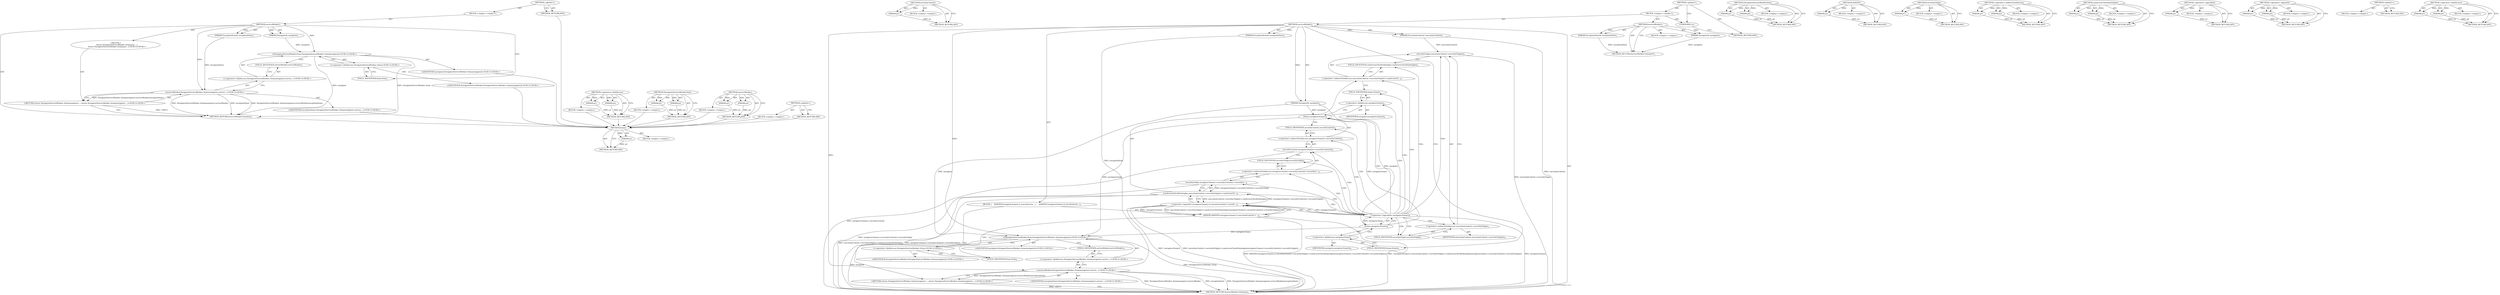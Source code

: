 digraph "&lt;operator&gt;.fieldAccess" {
vulnerable_6 [label=<(METHOD,&lt;global&gt;)<SUB>1</SUB>>];
vulnerable_7 [label=<(BLOCK,&lt;empty&gt;,&lt;empty&gt;)<SUB>1</SUB>>];
vulnerable_8 [label=<(METHOD,serviceWorker)<SUB>1</SUB>>];
vulnerable_9 [label=<(PARAM,Navigator&amp; navigator)<SUB>1</SUB>>];
vulnerable_10 [label=<(PARAM,ExceptionState&amp; exceptionState)<SUB>1</SUB>>];
vulnerable_11 [label="<(BLOCK,{
     return NavigatorServiceWorker::from(navi...,{
     return NavigatorServiceWorker::from(navi...)<SUB>2</SUB>>"];
vulnerable_12 [label="<(RETURN,return NavigatorServiceWorker::from(navigator)....,return NavigatorServiceWorker::from(navigator)....)<SUB>3</SUB>>"];
vulnerable_13 [label="<(serviceWorker,NavigatorServiceWorker::from(navigator).service...)<SUB>3</SUB>>"];
vulnerable_14 [label="<(&lt;operator&gt;.fieldAccess,NavigatorServiceWorker::from(navigator).service...)<SUB>3</SUB>>"];
vulnerable_15 [label="<(NavigatorServiceWorker.from,NavigatorServiceWorker::from(navigator))<SUB>3</SUB>>"];
vulnerable_16 [label="<(&lt;operator&gt;.fieldAccess,NavigatorServiceWorker::from)<SUB>3</SUB>>"];
vulnerable_17 [label="<(IDENTIFIER,NavigatorServiceWorker,NavigatorServiceWorker::from(navigator))<SUB>3</SUB>>"];
vulnerable_18 [label=<(FIELD_IDENTIFIER,from,from)<SUB>3</SUB>>];
vulnerable_19 [label="<(IDENTIFIER,navigator,NavigatorServiceWorker::from(navigator))<SUB>3</SUB>>"];
vulnerable_20 [label=<(FIELD_IDENTIFIER,serviceWorker,serviceWorker)<SUB>3</SUB>>];
vulnerable_21 [label="<(IDENTIFIER,exceptionState,NavigatorServiceWorker::from(navigator).service...)<SUB>3</SUB>>"];
vulnerable_22 [label=<(METHOD_RETURN,ServiceWorkerContainer)<SUB>1</SUB>>];
vulnerable_24 [label=<(METHOD_RETURN,ANY)<SUB>1</SUB>>];
vulnerable_48 [label=<(METHOD,&lt;operator&gt;.fieldAccess)>];
vulnerable_49 [label=<(PARAM,p1)>];
vulnerable_50 [label=<(PARAM,p2)>];
vulnerable_51 [label=<(BLOCK,&lt;empty&gt;,&lt;empty&gt;)>];
vulnerable_52 [label=<(METHOD_RETURN,ANY)>];
vulnerable_53 [label=<(METHOD,NavigatorServiceWorker.from)>];
vulnerable_54 [label=<(PARAM,p1)>];
vulnerable_55 [label=<(PARAM,p2)>];
vulnerable_56 [label=<(BLOCK,&lt;empty&gt;,&lt;empty&gt;)>];
vulnerable_57 [label=<(METHOD_RETURN,ANY)>];
vulnerable_43 [label=<(METHOD,serviceWorker)>];
vulnerable_44 [label=<(PARAM,p1)>];
vulnerable_45 [label=<(PARAM,p2)>];
vulnerable_46 [label=<(BLOCK,&lt;empty&gt;,&lt;empty&gt;)>];
vulnerable_47 [label=<(METHOD_RETURN,ANY)>];
vulnerable_37 [label=<(METHOD,&lt;global&gt;)<SUB>1</SUB>>];
vulnerable_38 [label=<(BLOCK,&lt;empty&gt;,&lt;empty&gt;)>];
vulnerable_39 [label=<(METHOD_RETURN,ANY)>];
fixed_92 [label=<(METHOD,frame)>];
fixed_93 [label=<(PARAM,p1)>];
fixed_94 [label=<(BLOCK,&lt;empty&gt;,&lt;empty&gt;)>];
fixed_95 [label=<(METHOD_RETURN,ANY)>];
fixed_115 [label=<(METHOD,securityContext)>];
fixed_116 [label=<(PARAM,p1)>];
fixed_117 [label=<(BLOCK,&lt;empty&gt;,&lt;empty&gt;)>];
fixed_118 [label=<(METHOD_RETURN,ANY)>];
fixed_6 [label=<(METHOD,&lt;global&gt;)<SUB>1</SUB>>];
fixed_7 [label=<(BLOCK,&lt;empty&gt;,&lt;empty&gt;)<SUB>1</SUB>>];
fixed_8 [label=<(METHOD,serviceWorker)<SUB>1</SUB>>];
fixed_9 [label=<(PARAM,Navigator&amp; navigator)<SUB>1</SUB>>];
fixed_10 [label=<(PARAM,ExceptionState&amp; exceptionState)<SUB>1</SUB>>];
fixed_11 [label=<(BLOCK,&lt;empty&gt;,&lt;empty&gt;)>];
fixed_12 [label=<(METHOD_RETURN,ServiceWorkerContainer*)<SUB>1</SUB>>];
fixed_14 [label=<(UNKNOWN,),))<SUB>1</SUB>>];
fixed_15 [label=<(METHOD,serviceWorker)<SUB>2</SUB>>];
fixed_16 [label=<(PARAM,ExecutionContext* executionContext)<SUB>2</SUB>>];
fixed_17 [label=<(PARAM,Navigator&amp; navigator)<SUB>2</SUB>>];
fixed_18 [label=<(PARAM,ExceptionState&amp; exceptionState)<SUB>2</SUB>>];
fixed_19 [label=<(BLOCK,{
    ASSERT(!navigator.frame() || executionCon...,{
    ASSERT(!navigator.frame() || executionCon...)<SUB>3</SUB>>];
fixed_20 [label=<(ASSERT,ASSERT(!navigator.frame() || executionContext-&gt;...)<SUB>4</SUB>>];
fixed_21 [label=<(&lt;operator&gt;.logicalOr,!navigator.frame() || executionContext-&gt;securit...)<SUB>4</SUB>>];
fixed_22 [label=<(&lt;operator&gt;.logicalNot,!navigator.frame())<SUB>4</SUB>>];
fixed_23 [label=<(frame,navigator.frame())<SUB>4</SUB>>];
fixed_24 [label=<(&lt;operator&gt;.fieldAccess,navigator.frame)<SUB>4</SUB>>];
fixed_25 [label=<(IDENTIFIER,navigator,navigator.frame())<SUB>4</SUB>>];
fixed_26 [label=<(FIELD_IDENTIFIER,frame,frame)<SUB>4</SUB>>];
fixed_27 [label=<(canAccessCheckSuborigins,executionContext-&gt;securityOrigin()-&gt;canAccessCh...)<SUB>4</SUB>>];
fixed_28 [label=<(&lt;operator&gt;.indirectFieldAccess,executionContext-&gt;securityOrigin()-&gt;canAccessCh...)<SUB>4</SUB>>];
fixed_29 [label=<(securityOrigin,executionContext-&gt;securityOrigin())<SUB>4</SUB>>];
fixed_30 [label=<(&lt;operator&gt;.indirectFieldAccess,executionContext-&gt;securityOrigin)<SUB>4</SUB>>];
fixed_31 [label=<(IDENTIFIER,executionContext,executionContext-&gt;securityOrigin())<SUB>4</SUB>>];
fixed_32 [label=<(FIELD_IDENTIFIER,securityOrigin,securityOrigin)<SUB>4</SUB>>];
fixed_33 [label=<(FIELD_IDENTIFIER,canAccessCheckSuborigins,canAccessCheckSuborigins)<SUB>4</SUB>>];
fixed_34 [label=<(securityOrigin,navigator.frame()-&gt;securityContext()-&gt;securityO...)<SUB>4</SUB>>];
fixed_35 [label=<(&lt;operator&gt;.indirectFieldAccess,navigator.frame()-&gt;securityContext()-&gt;securityO...)<SUB>4</SUB>>];
fixed_36 [label=<(securityContext,navigator.frame()-&gt;securityContext())<SUB>4</SUB>>];
fixed_37 [label=<(&lt;operator&gt;.indirectFieldAccess,navigator.frame()-&gt;securityContext)<SUB>4</SUB>>];
fixed_38 [label=<(frame,navigator.frame())<SUB>4</SUB>>];
fixed_39 [label=<(&lt;operator&gt;.fieldAccess,navigator.frame)<SUB>4</SUB>>];
fixed_40 [label=<(IDENTIFIER,navigator,navigator.frame())<SUB>4</SUB>>];
fixed_41 [label=<(FIELD_IDENTIFIER,frame,frame)<SUB>4</SUB>>];
fixed_42 [label=<(FIELD_IDENTIFIER,securityContext,securityContext)<SUB>4</SUB>>];
fixed_43 [label=<(FIELD_IDENTIFIER,securityOrigin,securityOrigin)<SUB>4</SUB>>];
fixed_44 [label="<(RETURN,return NavigatorServiceWorker::from(navigator)....,return NavigatorServiceWorker::from(navigator)....)<SUB>5</SUB>>"];
fixed_45 [label="<(serviceWorker,NavigatorServiceWorker::from(navigator).service...)<SUB>5</SUB>>"];
fixed_46 [label="<(&lt;operator&gt;.fieldAccess,NavigatorServiceWorker::from(navigator).service...)<SUB>5</SUB>>"];
fixed_47 [label="<(NavigatorServiceWorker.from,NavigatorServiceWorker::from(navigator))<SUB>5</SUB>>"];
fixed_48 [label="<(&lt;operator&gt;.fieldAccess,NavigatorServiceWorker::from)<SUB>5</SUB>>"];
fixed_49 [label="<(IDENTIFIER,NavigatorServiceWorker,NavigatorServiceWorker::from(navigator))<SUB>5</SUB>>"];
fixed_50 [label=<(FIELD_IDENTIFIER,from,from)<SUB>5</SUB>>];
fixed_51 [label="<(IDENTIFIER,navigator,NavigatorServiceWorker::from(navigator))<SUB>5</SUB>>"];
fixed_52 [label=<(FIELD_IDENTIFIER,serviceWorker,serviceWorker)<SUB>5</SUB>>];
fixed_53 [label="<(IDENTIFIER,exceptionState,NavigatorServiceWorker::from(navigator).service...)<SUB>5</SUB>>"];
fixed_54 [label=<(METHOD_RETURN,ServiceWorkerContainer)<SUB>2</SUB>>];
fixed_56 [label=<(METHOD_RETURN,ANY)<SUB>1</SUB>>];
fixed_119 [label=<(METHOD,NavigatorServiceWorker.from)>];
fixed_120 [label=<(PARAM,p1)>];
fixed_121 [label=<(PARAM,p2)>];
fixed_122 [label=<(BLOCK,&lt;empty&gt;,&lt;empty&gt;)>];
fixed_123 [label=<(METHOD_RETURN,ANY)>];
fixed_79 [label=<(METHOD,ASSERT)>];
fixed_80 [label=<(PARAM,p1)>];
fixed_81 [label=<(BLOCK,&lt;empty&gt;,&lt;empty&gt;)>];
fixed_82 [label=<(METHOD_RETURN,ANY)>];
fixed_111 [label=<(METHOD,securityOrigin)>];
fixed_112 [label=<(PARAM,p1)>];
fixed_113 [label=<(BLOCK,&lt;empty&gt;,&lt;empty&gt;)>];
fixed_114 [label=<(METHOD_RETURN,ANY)>];
fixed_106 [label=<(METHOD,&lt;operator&gt;.indirectFieldAccess)>];
fixed_107 [label=<(PARAM,p1)>];
fixed_108 [label=<(PARAM,p2)>];
fixed_109 [label=<(BLOCK,&lt;empty&gt;,&lt;empty&gt;)>];
fixed_110 [label=<(METHOD_RETURN,ANY)>];
fixed_101 [label=<(METHOD,canAccessCheckSuborigins)>];
fixed_102 [label=<(PARAM,p1)>];
fixed_103 [label=<(PARAM,p2)>];
fixed_104 [label=<(BLOCK,&lt;empty&gt;,&lt;empty&gt;)>];
fixed_105 [label=<(METHOD_RETURN,ANY)>];
fixed_88 [label=<(METHOD,&lt;operator&gt;.logicalNot)>];
fixed_89 [label=<(PARAM,p1)>];
fixed_90 [label=<(BLOCK,&lt;empty&gt;,&lt;empty&gt;)>];
fixed_91 [label=<(METHOD_RETURN,ANY)>];
fixed_83 [label=<(METHOD,&lt;operator&gt;.logicalOr)>];
fixed_84 [label=<(PARAM,p1)>];
fixed_85 [label=<(PARAM,p2)>];
fixed_86 [label=<(BLOCK,&lt;empty&gt;,&lt;empty&gt;)>];
fixed_87 [label=<(METHOD_RETURN,ANY)>];
fixed_73 [label=<(METHOD,&lt;global&gt;)<SUB>1</SUB>>];
fixed_74 [label=<(BLOCK,&lt;empty&gt;,&lt;empty&gt;)>];
fixed_75 [label=<(METHOD_RETURN,ANY)>];
fixed_96 [label=<(METHOD,&lt;operator&gt;.fieldAccess)>];
fixed_97 [label=<(PARAM,p1)>];
fixed_98 [label=<(PARAM,p2)>];
fixed_99 [label=<(BLOCK,&lt;empty&gt;,&lt;empty&gt;)>];
fixed_100 [label=<(METHOD_RETURN,ANY)>];
vulnerable_6 -> vulnerable_7  [key=0, label="AST: "];
vulnerable_6 -> vulnerable_24  [key=0, label="AST: "];
vulnerable_6 -> vulnerable_24  [key=1, label="CFG: "];
vulnerable_7 -> vulnerable_8  [key=0, label="AST: "];
vulnerable_8 -> vulnerable_9  [key=0, label="AST: "];
vulnerable_8 -> vulnerable_9  [key=1, label="DDG: "];
vulnerable_8 -> vulnerable_10  [key=0, label="AST: "];
vulnerable_8 -> vulnerable_10  [key=1, label="DDG: "];
vulnerable_8 -> vulnerable_11  [key=0, label="AST: "];
vulnerable_8 -> vulnerable_22  [key=0, label="AST: "];
vulnerable_8 -> vulnerable_18  [key=0, label="CFG: "];
vulnerable_8 -> vulnerable_13  [key=0, label="DDG: "];
vulnerable_8 -> vulnerable_15  [key=0, label="DDG: "];
vulnerable_9 -> vulnerable_15  [key=0, label="DDG: navigator"];
vulnerable_10 -> vulnerable_13  [key=0, label="DDG: exceptionState"];
vulnerable_11 -> vulnerable_12  [key=0, label="AST: "];
vulnerable_12 -> vulnerable_13  [key=0, label="AST: "];
vulnerable_12 -> vulnerable_22  [key=0, label="CFG: "];
vulnerable_12 -> vulnerable_22  [key=1, label="DDG: &lt;RET&gt;"];
vulnerable_13 -> vulnerable_14  [key=0, label="AST: "];
vulnerable_13 -> vulnerable_21  [key=0, label="AST: "];
vulnerable_13 -> vulnerable_12  [key=0, label="CFG: "];
vulnerable_13 -> vulnerable_12  [key=1, label="DDG: NavigatorServiceWorker::from(navigator).serviceWorker(exceptionState)"];
vulnerable_13 -> vulnerable_22  [key=0, label="DDG: NavigatorServiceWorker::from(navigator).serviceWorker"];
vulnerable_13 -> vulnerable_22  [key=1, label="DDG: exceptionState"];
vulnerable_13 -> vulnerable_22  [key=2, label="DDG: NavigatorServiceWorker::from(navigator).serviceWorker(exceptionState)"];
vulnerable_14 -> vulnerable_15  [key=0, label="AST: "];
vulnerable_14 -> vulnerable_20  [key=0, label="AST: "];
vulnerable_14 -> vulnerable_13  [key=0, label="CFG: "];
vulnerable_15 -> vulnerable_16  [key=0, label="AST: "];
vulnerable_15 -> vulnerable_19  [key=0, label="AST: "];
vulnerable_15 -> vulnerable_20  [key=0, label="CFG: "];
vulnerable_15 -> vulnerable_22  [key=0, label="DDG: NavigatorServiceWorker::from"];
vulnerable_15 -> vulnerable_22  [key=1, label="DDG: navigator"];
vulnerable_16 -> vulnerable_17  [key=0, label="AST: "];
vulnerable_16 -> vulnerable_18  [key=0, label="AST: "];
vulnerable_16 -> vulnerable_15  [key=0, label="CFG: "];
vulnerable_17 -> fixed_92  [key=0];
vulnerable_18 -> vulnerable_16  [key=0, label="CFG: "];
vulnerable_19 -> fixed_92  [key=0];
vulnerable_20 -> vulnerable_14  [key=0, label="CFG: "];
vulnerable_21 -> fixed_92  [key=0];
vulnerable_22 -> fixed_92  [key=0];
vulnerable_24 -> fixed_92  [key=0];
vulnerable_48 -> vulnerable_49  [key=0, label="AST: "];
vulnerable_48 -> vulnerable_49  [key=1, label="DDG: "];
vulnerable_48 -> vulnerable_51  [key=0, label="AST: "];
vulnerable_48 -> vulnerable_50  [key=0, label="AST: "];
vulnerable_48 -> vulnerable_50  [key=1, label="DDG: "];
vulnerable_48 -> vulnerable_52  [key=0, label="AST: "];
vulnerable_48 -> vulnerable_52  [key=1, label="CFG: "];
vulnerable_49 -> vulnerable_52  [key=0, label="DDG: p1"];
vulnerable_50 -> vulnerable_52  [key=0, label="DDG: p2"];
vulnerable_51 -> fixed_92  [key=0];
vulnerable_52 -> fixed_92  [key=0];
vulnerable_53 -> vulnerable_54  [key=0, label="AST: "];
vulnerable_53 -> vulnerable_54  [key=1, label="DDG: "];
vulnerable_53 -> vulnerable_56  [key=0, label="AST: "];
vulnerable_53 -> vulnerable_55  [key=0, label="AST: "];
vulnerable_53 -> vulnerable_55  [key=1, label="DDG: "];
vulnerable_53 -> vulnerable_57  [key=0, label="AST: "];
vulnerable_53 -> vulnerable_57  [key=1, label="CFG: "];
vulnerable_54 -> vulnerable_57  [key=0, label="DDG: p1"];
vulnerable_55 -> vulnerable_57  [key=0, label="DDG: p2"];
vulnerable_56 -> fixed_92  [key=0];
vulnerable_57 -> fixed_92  [key=0];
vulnerable_43 -> vulnerable_44  [key=0, label="AST: "];
vulnerable_43 -> vulnerable_44  [key=1, label="DDG: "];
vulnerable_43 -> vulnerable_46  [key=0, label="AST: "];
vulnerable_43 -> vulnerable_45  [key=0, label="AST: "];
vulnerable_43 -> vulnerable_45  [key=1, label="DDG: "];
vulnerable_43 -> vulnerable_47  [key=0, label="AST: "];
vulnerable_43 -> vulnerable_47  [key=1, label="CFG: "];
vulnerable_44 -> vulnerable_47  [key=0, label="DDG: p1"];
vulnerable_45 -> vulnerable_47  [key=0, label="DDG: p2"];
vulnerable_46 -> fixed_92  [key=0];
vulnerable_47 -> fixed_92  [key=0];
vulnerable_37 -> vulnerable_38  [key=0, label="AST: "];
vulnerable_37 -> vulnerable_39  [key=0, label="AST: "];
vulnerable_37 -> vulnerable_39  [key=1, label="CFG: "];
vulnerable_38 -> fixed_92  [key=0];
vulnerable_39 -> fixed_92  [key=0];
fixed_92 -> fixed_93  [key=0, label="AST: "];
fixed_92 -> fixed_93  [key=1, label="DDG: "];
fixed_92 -> fixed_94  [key=0, label="AST: "];
fixed_92 -> fixed_95  [key=0, label="AST: "];
fixed_92 -> fixed_95  [key=1, label="CFG: "];
fixed_93 -> fixed_95  [key=0, label="DDG: p1"];
fixed_115 -> fixed_116  [key=0, label="AST: "];
fixed_115 -> fixed_116  [key=1, label="DDG: "];
fixed_115 -> fixed_117  [key=0, label="AST: "];
fixed_115 -> fixed_118  [key=0, label="AST: "];
fixed_115 -> fixed_118  [key=1, label="CFG: "];
fixed_116 -> fixed_118  [key=0, label="DDG: p1"];
fixed_6 -> fixed_7  [key=0, label="AST: "];
fixed_6 -> fixed_56  [key=0, label="AST: "];
fixed_6 -> fixed_14  [key=0, label="CFG: "];
fixed_7 -> fixed_8  [key=0, label="AST: "];
fixed_7 -> fixed_14  [key=0, label="AST: "];
fixed_7 -> fixed_15  [key=0, label="AST: "];
fixed_8 -> fixed_9  [key=0, label="AST: "];
fixed_8 -> fixed_9  [key=1, label="DDG: "];
fixed_8 -> fixed_10  [key=0, label="AST: "];
fixed_8 -> fixed_10  [key=1, label="DDG: "];
fixed_8 -> fixed_11  [key=0, label="AST: "];
fixed_8 -> fixed_12  [key=0, label="AST: "];
fixed_8 -> fixed_12  [key=1, label="CFG: "];
fixed_9 -> fixed_12  [key=0, label="DDG: navigator"];
fixed_10 -> fixed_12  [key=0, label="DDG: exceptionState"];
fixed_14 -> fixed_56  [key=0, label="CFG: "];
fixed_15 -> fixed_16  [key=0, label="AST: "];
fixed_15 -> fixed_16  [key=1, label="DDG: "];
fixed_15 -> fixed_17  [key=0, label="AST: "];
fixed_15 -> fixed_17  [key=1, label="DDG: "];
fixed_15 -> fixed_18  [key=0, label="AST: "];
fixed_15 -> fixed_18  [key=1, label="DDG: "];
fixed_15 -> fixed_19  [key=0, label="AST: "];
fixed_15 -> fixed_54  [key=0, label="AST: "];
fixed_15 -> fixed_26  [key=0, label="CFG: "];
fixed_15 -> fixed_45  [key=0, label="DDG: "];
fixed_15 -> fixed_47  [key=0, label="DDG: "];
fixed_16 -> fixed_54  [key=0, label="DDG: executionContext"];
fixed_16 -> fixed_29  [key=0, label="DDG: executionContext"];
fixed_17 -> fixed_23  [key=0, label="DDG: navigator"];
fixed_17 -> fixed_47  [key=0, label="DDG: navigator"];
fixed_17 -> fixed_38  [key=0, label="DDG: navigator"];
fixed_18 -> fixed_45  [key=0, label="DDG: exceptionState"];
fixed_19 -> fixed_20  [key=0, label="AST: "];
fixed_19 -> fixed_44  [key=0, label="AST: "];
fixed_20 -> fixed_21  [key=0, label="AST: "];
fixed_20 -> fixed_50  [key=0, label="CFG: "];
fixed_20 -> fixed_54  [key=0, label="DDG: !navigator.frame() || executionContext-&gt;securityOrigin()-&gt;canAccessCheckSuborigins(navigator.frame()-&gt;securityContext()-&gt;securityOrigin())"];
fixed_20 -> fixed_54  [key=1, label="DDG: ASSERT(!navigator.frame() || executionContext-&gt;securityOrigin()-&gt;canAccessCheckSuborigins(navigator.frame()-&gt;securityContext()-&gt;securityOrigin()))"];
fixed_21 -> fixed_22  [key=0, label="AST: "];
fixed_21 -> fixed_27  [key=0, label="AST: "];
fixed_21 -> fixed_20  [key=0, label="CFG: "];
fixed_21 -> fixed_20  [key=1, label="DDG: !navigator.frame()"];
fixed_21 -> fixed_20  [key=2, label="DDG: executionContext-&gt;securityOrigin()-&gt;canAccessCheckSuborigins(navigator.frame()-&gt;securityContext()-&gt;securityOrigin())"];
fixed_21 -> fixed_54  [key=0, label="DDG: !navigator.frame()"];
fixed_21 -> fixed_54  [key=1, label="DDG: executionContext-&gt;securityOrigin()-&gt;canAccessCheckSuborigins(navigator.frame()-&gt;securityContext()-&gt;securityOrigin())"];
fixed_22 -> fixed_23  [key=0, label="AST: "];
fixed_22 -> fixed_21  [key=0, label="CFG: "];
fixed_22 -> fixed_21  [key=1, label="DDG: navigator.frame()"];
fixed_22 -> fixed_32  [key=0, label="CFG: "];
fixed_22 -> fixed_32  [key=1, label="CDG: "];
fixed_22 -> fixed_54  [key=0, label="DDG: navigator.frame()"];
fixed_22 -> fixed_30  [key=0, label="CDG: "];
fixed_22 -> fixed_29  [key=0, label="CDG: "];
fixed_22 -> fixed_34  [key=0, label="CDG: "];
fixed_22 -> fixed_33  [key=0, label="CDG: "];
fixed_22 -> fixed_42  [key=0, label="CDG: "];
fixed_22 -> fixed_28  [key=0, label="CDG: "];
fixed_22 -> fixed_36  [key=0, label="CDG: "];
fixed_22 -> fixed_35  [key=0, label="CDG: "];
fixed_22 -> fixed_37  [key=0, label="CDG: "];
fixed_22 -> fixed_38  [key=0, label="CDG: "];
fixed_22 -> fixed_41  [key=0, label="CDG: "];
fixed_22 -> fixed_39  [key=0, label="CDG: "];
fixed_22 -> fixed_27  [key=0, label="CDG: "];
fixed_22 -> fixed_43  [key=0, label="CDG: "];
fixed_23 -> fixed_24  [key=0, label="AST: "];
fixed_23 -> fixed_22  [key=0, label="CFG: "];
fixed_23 -> fixed_22  [key=1, label="DDG: navigator.frame"];
fixed_23 -> fixed_47  [key=0, label="DDG: navigator.frame"];
fixed_23 -> fixed_38  [key=0, label="DDG: navigator.frame"];
fixed_24 -> fixed_25  [key=0, label="AST: "];
fixed_24 -> fixed_26  [key=0, label="AST: "];
fixed_24 -> fixed_23  [key=0, label="CFG: "];
fixed_26 -> fixed_24  [key=0, label="CFG: "];
fixed_27 -> fixed_28  [key=0, label="AST: "];
fixed_27 -> fixed_34  [key=0, label="AST: "];
fixed_27 -> fixed_21  [key=0, label="CFG: "];
fixed_27 -> fixed_21  [key=1, label="DDG: executionContext-&gt;securityOrigin()-&gt;canAccessCheckSuborigins"];
fixed_27 -> fixed_21  [key=2, label="DDG: navigator.frame()-&gt;securityContext()-&gt;securityOrigin()"];
fixed_27 -> fixed_54  [key=0, label="DDG: executionContext-&gt;securityOrigin()-&gt;canAccessCheckSuborigins"];
fixed_27 -> fixed_54  [key=1, label="DDG: navigator.frame()-&gt;securityContext()-&gt;securityOrigin()"];
fixed_28 -> fixed_29  [key=0, label="AST: "];
fixed_28 -> fixed_33  [key=0, label="AST: "];
fixed_28 -> fixed_41  [key=0, label="CFG: "];
fixed_29 -> fixed_30  [key=0, label="AST: "];
fixed_29 -> fixed_33  [key=0, label="CFG: "];
fixed_29 -> fixed_54  [key=0, label="DDG: executionContext-&gt;securityOrigin"];
fixed_30 -> fixed_31  [key=0, label="AST: "];
fixed_30 -> fixed_32  [key=0, label="AST: "];
fixed_30 -> fixed_29  [key=0, label="CFG: "];
fixed_32 -> fixed_30  [key=0, label="CFG: "];
fixed_33 -> fixed_28  [key=0, label="CFG: "];
fixed_34 -> fixed_35  [key=0, label="AST: "];
fixed_34 -> fixed_27  [key=0, label="CFG: "];
fixed_34 -> fixed_27  [key=1, label="DDG: navigator.frame()-&gt;securityContext()-&gt;securityOrigin"];
fixed_34 -> fixed_54  [key=0, label="DDG: navigator.frame()-&gt;securityContext()-&gt;securityOrigin"];
fixed_35 -> fixed_36  [key=0, label="AST: "];
fixed_35 -> fixed_43  [key=0, label="AST: "];
fixed_35 -> fixed_34  [key=0, label="CFG: "];
fixed_36 -> fixed_37  [key=0, label="AST: "];
fixed_36 -> fixed_43  [key=0, label="CFG: "];
fixed_36 -> fixed_54  [key=0, label="DDG: navigator.frame()-&gt;securityContext"];
fixed_37 -> fixed_38  [key=0, label="AST: "];
fixed_37 -> fixed_42  [key=0, label="AST: "];
fixed_37 -> fixed_36  [key=0, label="CFG: "];
fixed_38 -> fixed_39  [key=0, label="AST: "];
fixed_38 -> fixed_42  [key=0, label="CFG: "];
fixed_38 -> fixed_47  [key=0, label="DDG: navigator.frame"];
fixed_39 -> fixed_40  [key=0, label="AST: "];
fixed_39 -> fixed_41  [key=0, label="AST: "];
fixed_39 -> fixed_38  [key=0, label="CFG: "];
fixed_41 -> fixed_39  [key=0, label="CFG: "];
fixed_42 -> fixed_37  [key=0, label="CFG: "];
fixed_43 -> fixed_35  [key=0, label="CFG: "];
fixed_44 -> fixed_45  [key=0, label="AST: "];
fixed_44 -> fixed_54  [key=0, label="CFG: "];
fixed_44 -> fixed_54  [key=1, label="DDG: &lt;RET&gt;"];
fixed_45 -> fixed_46  [key=0, label="AST: "];
fixed_45 -> fixed_53  [key=0, label="AST: "];
fixed_45 -> fixed_44  [key=0, label="CFG: "];
fixed_45 -> fixed_44  [key=1, label="DDG: NavigatorServiceWorker::from(navigator).serviceWorker(exceptionState)"];
fixed_45 -> fixed_54  [key=0, label="DDG: NavigatorServiceWorker::from(navigator).serviceWorker"];
fixed_45 -> fixed_54  [key=1, label="DDG: exceptionState"];
fixed_45 -> fixed_54  [key=2, label="DDG: NavigatorServiceWorker::from(navigator).serviceWorker(exceptionState)"];
fixed_46 -> fixed_47  [key=0, label="AST: "];
fixed_46 -> fixed_52  [key=0, label="AST: "];
fixed_46 -> fixed_45  [key=0, label="CFG: "];
fixed_47 -> fixed_48  [key=0, label="AST: "];
fixed_47 -> fixed_51  [key=0, label="AST: "];
fixed_47 -> fixed_52  [key=0, label="CFG: "];
fixed_47 -> fixed_54  [key=0, label="DDG: NavigatorServiceWorker::from"];
fixed_47 -> fixed_54  [key=1, label="DDG: navigator"];
fixed_48 -> fixed_49  [key=0, label="AST: "];
fixed_48 -> fixed_50  [key=0, label="AST: "];
fixed_48 -> fixed_47  [key=0, label="CFG: "];
fixed_50 -> fixed_48  [key=0, label="CFG: "];
fixed_52 -> fixed_46  [key=0, label="CFG: "];
fixed_119 -> fixed_120  [key=0, label="AST: "];
fixed_119 -> fixed_120  [key=1, label="DDG: "];
fixed_119 -> fixed_122  [key=0, label="AST: "];
fixed_119 -> fixed_121  [key=0, label="AST: "];
fixed_119 -> fixed_121  [key=1, label="DDG: "];
fixed_119 -> fixed_123  [key=0, label="AST: "];
fixed_119 -> fixed_123  [key=1, label="CFG: "];
fixed_120 -> fixed_123  [key=0, label="DDG: p1"];
fixed_121 -> fixed_123  [key=0, label="DDG: p2"];
fixed_79 -> fixed_80  [key=0, label="AST: "];
fixed_79 -> fixed_80  [key=1, label="DDG: "];
fixed_79 -> fixed_81  [key=0, label="AST: "];
fixed_79 -> fixed_82  [key=0, label="AST: "];
fixed_79 -> fixed_82  [key=1, label="CFG: "];
fixed_80 -> fixed_82  [key=0, label="DDG: p1"];
fixed_111 -> fixed_112  [key=0, label="AST: "];
fixed_111 -> fixed_112  [key=1, label="DDG: "];
fixed_111 -> fixed_113  [key=0, label="AST: "];
fixed_111 -> fixed_114  [key=0, label="AST: "];
fixed_111 -> fixed_114  [key=1, label="CFG: "];
fixed_112 -> fixed_114  [key=0, label="DDG: p1"];
fixed_106 -> fixed_107  [key=0, label="AST: "];
fixed_106 -> fixed_107  [key=1, label="DDG: "];
fixed_106 -> fixed_109  [key=0, label="AST: "];
fixed_106 -> fixed_108  [key=0, label="AST: "];
fixed_106 -> fixed_108  [key=1, label="DDG: "];
fixed_106 -> fixed_110  [key=0, label="AST: "];
fixed_106 -> fixed_110  [key=1, label="CFG: "];
fixed_107 -> fixed_110  [key=0, label="DDG: p1"];
fixed_108 -> fixed_110  [key=0, label="DDG: p2"];
fixed_101 -> fixed_102  [key=0, label="AST: "];
fixed_101 -> fixed_102  [key=1, label="DDG: "];
fixed_101 -> fixed_104  [key=0, label="AST: "];
fixed_101 -> fixed_103  [key=0, label="AST: "];
fixed_101 -> fixed_103  [key=1, label="DDG: "];
fixed_101 -> fixed_105  [key=0, label="AST: "];
fixed_101 -> fixed_105  [key=1, label="CFG: "];
fixed_102 -> fixed_105  [key=0, label="DDG: p1"];
fixed_103 -> fixed_105  [key=0, label="DDG: p2"];
fixed_88 -> fixed_89  [key=0, label="AST: "];
fixed_88 -> fixed_89  [key=1, label="DDG: "];
fixed_88 -> fixed_90  [key=0, label="AST: "];
fixed_88 -> fixed_91  [key=0, label="AST: "];
fixed_88 -> fixed_91  [key=1, label="CFG: "];
fixed_89 -> fixed_91  [key=0, label="DDG: p1"];
fixed_83 -> fixed_84  [key=0, label="AST: "];
fixed_83 -> fixed_84  [key=1, label="DDG: "];
fixed_83 -> fixed_86  [key=0, label="AST: "];
fixed_83 -> fixed_85  [key=0, label="AST: "];
fixed_83 -> fixed_85  [key=1, label="DDG: "];
fixed_83 -> fixed_87  [key=0, label="AST: "];
fixed_83 -> fixed_87  [key=1, label="CFG: "];
fixed_84 -> fixed_87  [key=0, label="DDG: p1"];
fixed_85 -> fixed_87  [key=0, label="DDG: p2"];
fixed_73 -> fixed_74  [key=0, label="AST: "];
fixed_73 -> fixed_75  [key=0, label="AST: "];
fixed_73 -> fixed_75  [key=1, label="CFG: "];
fixed_96 -> fixed_97  [key=0, label="AST: "];
fixed_96 -> fixed_97  [key=1, label="DDG: "];
fixed_96 -> fixed_99  [key=0, label="AST: "];
fixed_96 -> fixed_98  [key=0, label="AST: "];
fixed_96 -> fixed_98  [key=1, label="DDG: "];
fixed_96 -> fixed_100  [key=0, label="AST: "];
fixed_96 -> fixed_100  [key=1, label="CFG: "];
fixed_97 -> fixed_100  [key=0, label="DDG: p1"];
fixed_98 -> fixed_100  [key=0, label="DDG: p2"];
}
